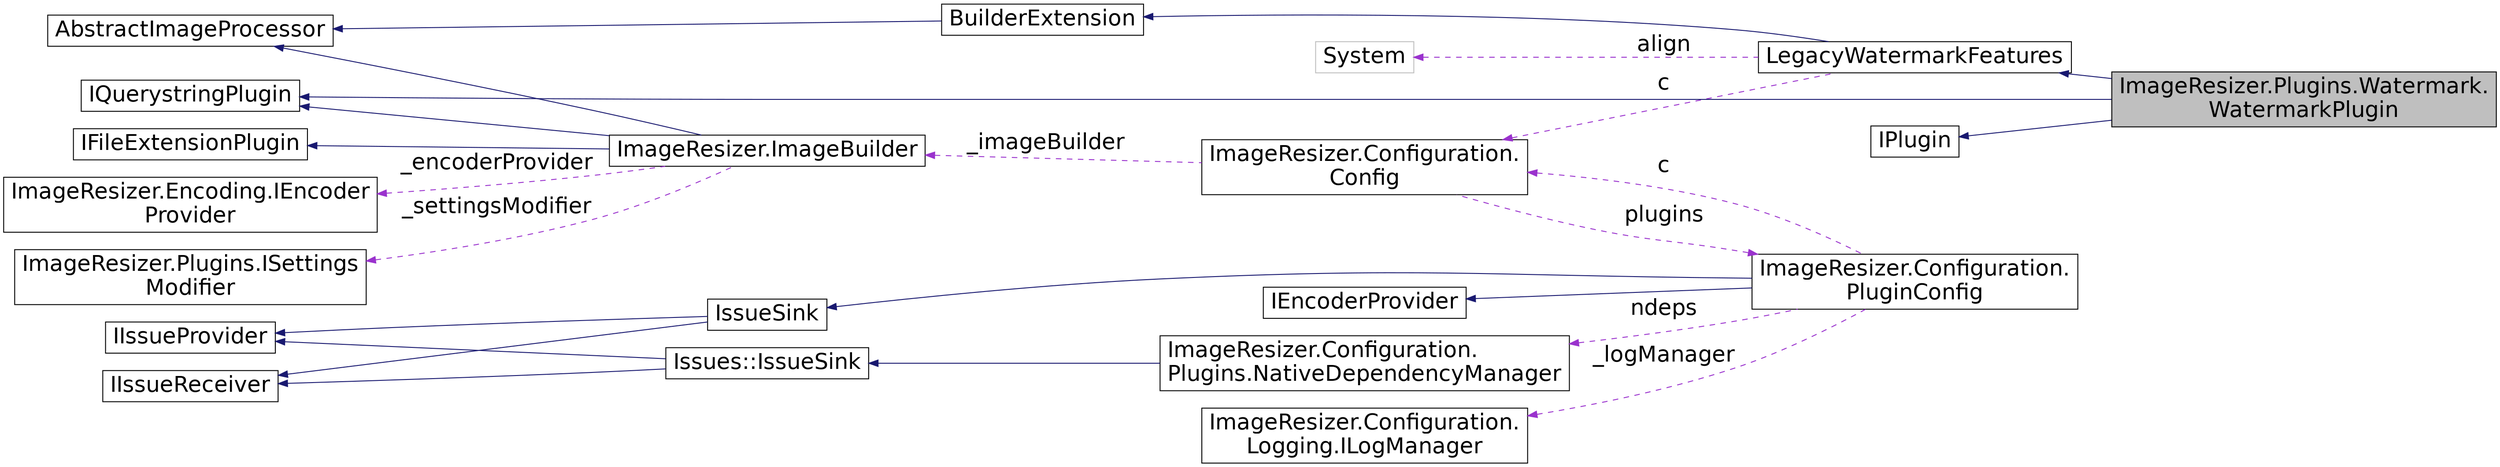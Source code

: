 digraph "ImageResizer.Plugins.Watermark.WatermarkPlugin"
{
  edge [fontname="Helvetica",fontsize="24",labelfontname="Helvetica",labelfontsize="24"];
  node [fontname="Helvetica",fontsize="24",shape=record];
  rankdir="LR";
  Node1 [label="ImageResizer.Plugins.Watermark.\lWatermarkPlugin",height=0.2,width=0.4,color="black", fillcolor="grey75", style="filled" fontcolor="black"];
  Node2 -> Node1 [dir="back",color="midnightblue",fontsize="24",style="solid",fontname="Helvetica"];
  Node2 [label="LegacyWatermarkFeatures",height=0.2,width=0.4,color="black", fillcolor="white", style="filled",URL="$class_image_resizer_1_1_plugins_1_1_watermark_1_1_legacy_watermark_features.html",tooltip="Provides extensibility points for drawing watermarks and even modifying resizing/image settings ..."];
  Node3 -> Node2 [dir="back",color="midnightblue",fontsize="24",style="solid",fontname="Helvetica"];
  Node3 [label="BuilderExtension",height=0.2,width=0.4,color="black", fillcolor="white", style="filled",URL="$class_image_resizer_1_1_resizing_1_1_builder_extension.html",tooltip="Provides a useable base class that can be used to modify the behavior of ImageBuilder. When registered with an ImageBuilder instance, the ImageBuilder will call the corresponding methods on the extension prior to executing its own methods. "];
  Node4 -> Node3 [dir="back",color="midnightblue",fontsize="24",style="solid",fontname="Helvetica"];
  Node4 [label="AbstractImageProcessor",height=0.2,width=0.4,color="black", fillcolor="white", style="filled",URL="$class_image_resizer_1_1_resizing_1_1_abstract_image_processor.html",tooltip="Not for external use. Inherit from BuilderExtension instead. Dual-purpose base class for both ImageBu..."];
  Node5 -> Node2 [dir="back",color="darkorchid3",fontsize="24",style="dashed",label=" c" ,fontname="Helvetica"];
  Node5 [label="ImageResizer.Configuration.\lConfig",height=0.2,width=0.4,color="black", fillcolor="white", style="filled",URL="$class_image_resizer_1_1_configuration_1_1_config.html"];
  Node6 -> Node5 [dir="back",color="darkorchid3",fontsize="24",style="dashed",label=" _imageBuilder" ,fontname="Helvetica"];
  Node6 [label="ImageResizer.ImageBuilder",height=0.2,width=0.4,color="black", fillcolor="white", style="filled",URL="$class_image_resizer_1_1_image_builder.html",tooltip="Provides methods for generating resized images, and for reading and writing them to disk..."];
  Node4 -> Node6 [dir="back",color="midnightblue",fontsize="24",style="solid",fontname="Helvetica"];
  Node7 -> Node6 [dir="back",color="midnightblue",fontsize="24",style="solid",fontname="Helvetica"];
  Node7 [label="IQuerystringPlugin",height=0.2,width=0.4,color="black", fillcolor="white", style="filled",URL="$interface_image_resizer_1_1_plugins_1_1_i_querystring_plugin.html",tooltip="For plugins that access the query string (important!) "];
  Node8 -> Node6 [dir="back",color="midnightblue",fontsize="24",style="solid",fontname="Helvetica"];
  Node8 [label="IFileExtensionPlugin",height=0.2,width=0.4,color="black", fillcolor="white", style="filled",URL="$interface_image_resizer_1_1_plugins_1_1_i_file_extension_plugin.html",tooltip="For plugins that add support for new source file image extensions. "];
  Node9 -> Node6 [dir="back",color="darkorchid3",fontsize="24",style="dashed",label=" _encoderProvider" ,fontname="Helvetica"];
  Node9 [label="ImageResizer.Encoding.IEncoder\lProvider",height=0.2,width=0.4,color="black", fillcolor="white", style="filled",URL="$interface_image_resizer_1_1_encoding_1_1_i_encoder_provider.html",tooltip="A provider (or selector) of IEncoder instances. "];
  Node10 -> Node6 [dir="back",color="darkorchid3",fontsize="24",style="dashed",label=" _settingsModifier" ,fontname="Helvetica"];
  Node10 [label="ImageResizer.Plugins.ISettings\lModifier",height=0.2,width=0.4,color="black", fillcolor="white", style="filled",URL="$interface_image_resizer_1_1_plugins_1_1_i_settings_modifier.html",tooltip="Provides a way to modify settings before they reach the managed API. Does not execute early enough to..."];
  Node11 -> Node5 [dir="back",color="darkorchid3",fontsize="24",style="dashed",label=" plugins" ,fontname="Helvetica"];
  Node11 [label="ImageResizer.Configuration.\lPluginConfig",height=0.2,width=0.4,color="black", fillcolor="white", style="filled",URL="$class_image_resizer_1_1_configuration_1_1_plugin_config.html",tooltip="Provides thread-safe access to plugin addition, removal, and querying methods "];
  Node12 -> Node11 [dir="back",color="midnightblue",fontsize="24",style="solid",fontname="Helvetica"];
  Node12 [label="IssueSink",height=0.2,width=0.4,color="black", fillcolor="white", style="filled",URL="$class_image_resizer_1_1_configuration_1_1_issues_1_1_issue_sink.html"];
  Node13 -> Node12 [dir="back",color="midnightblue",fontsize="24",style="solid",fontname="Helvetica"];
  Node13 [label="IIssueProvider",height=0.2,width=0.4,color="black", fillcolor="white", style="filled",URL="$interface_image_resizer_1_1_configuration_1_1_issues_1_1_i_issue_provider.html"];
  Node14 -> Node12 [dir="back",color="midnightblue",fontsize="24",style="solid",fontname="Helvetica"];
  Node14 [label="IIssueReceiver",height=0.2,width=0.4,color="black", fillcolor="white", style="filled",URL="$interface_image_resizer_1_1_configuration_1_1_issues_1_1_i_issue_receiver.html"];
  Node15 -> Node11 [dir="back",color="midnightblue",fontsize="24",style="solid",fontname="Helvetica"];
  Node15 [label="IEncoderProvider",height=0.2,width=0.4,color="black", fillcolor="white", style="filled",URL="$interface_image_resizer_1_1_encoding_1_1_i_encoder_provider.html",tooltip="A provider (or selector) of IEncoder instances. "];
  Node5 -> Node11 [dir="back",color="darkorchid3",fontsize="24",style="dashed",label=" c" ,fontname="Helvetica"];
  Node16 -> Node11 [dir="back",color="darkorchid3",fontsize="24",style="dashed",label=" ndeps" ,fontname="Helvetica"];
  Node16 [label="ImageResizer.Configuration.\lPlugins.NativeDependencyManager",height=0.2,width=0.4,color="black", fillcolor="white", style="filled",URL="$class_image_resizer_1_1_configuration_1_1_plugins_1_1_native_dependency_manager.html",tooltip="Provides automatic download of native dependencies (which VS doesn&#39;t see). Gets the correct bitness a..."];
  Node17 -> Node16 [dir="back",color="midnightblue",fontsize="24",style="solid",fontname="Helvetica"];
  Node17 [label="Issues::IssueSink",height=0.2,width=0.4,color="black", fillcolor="white", style="filled",URL="$class_image_resizer_1_1_configuration_1_1_issues_1_1_issue_sink.html"];
  Node13 -> Node17 [dir="back",color="midnightblue",fontsize="24",style="solid",fontname="Helvetica"];
  Node14 -> Node17 [dir="back",color="midnightblue",fontsize="24",style="solid",fontname="Helvetica"];
  Node18 -> Node11 [dir="back",color="darkorchid3",fontsize="24",style="dashed",label=" _logManager" ,fontname="Helvetica"];
  Node18 [label="ImageResizer.Configuration.\lLogging.ILogManager",height=0.2,width=0.4,color="black", fillcolor="white", style="filled",URL="$interface_image_resizer_1_1_configuration_1_1_logging_1_1_i_log_manager.html"];
  Node19 -> Node2 [dir="back",color="darkorchid3",fontsize="24",style="dashed",label=" align" ,fontname="Helvetica"];
  Node19 [label="System",height=0.2,width=0.4,color="grey75", fillcolor="white", style="filled"];
  Node20 -> Node1 [dir="back",color="midnightblue",fontsize="24",style="solid",fontname="Helvetica"];
  Node20 [label="IPlugin",height=0.2,width=0.4,color="black", fillcolor="white", style="filled",URL="$interface_image_resizer_1_1_plugins_1_1_i_plugin.html",tooltip="All plugins must implement this. Enables web.config addition and removal. "];
  Node7 -> Node1 [dir="back",color="midnightblue",fontsize="24",style="solid",fontname="Helvetica"];
}
